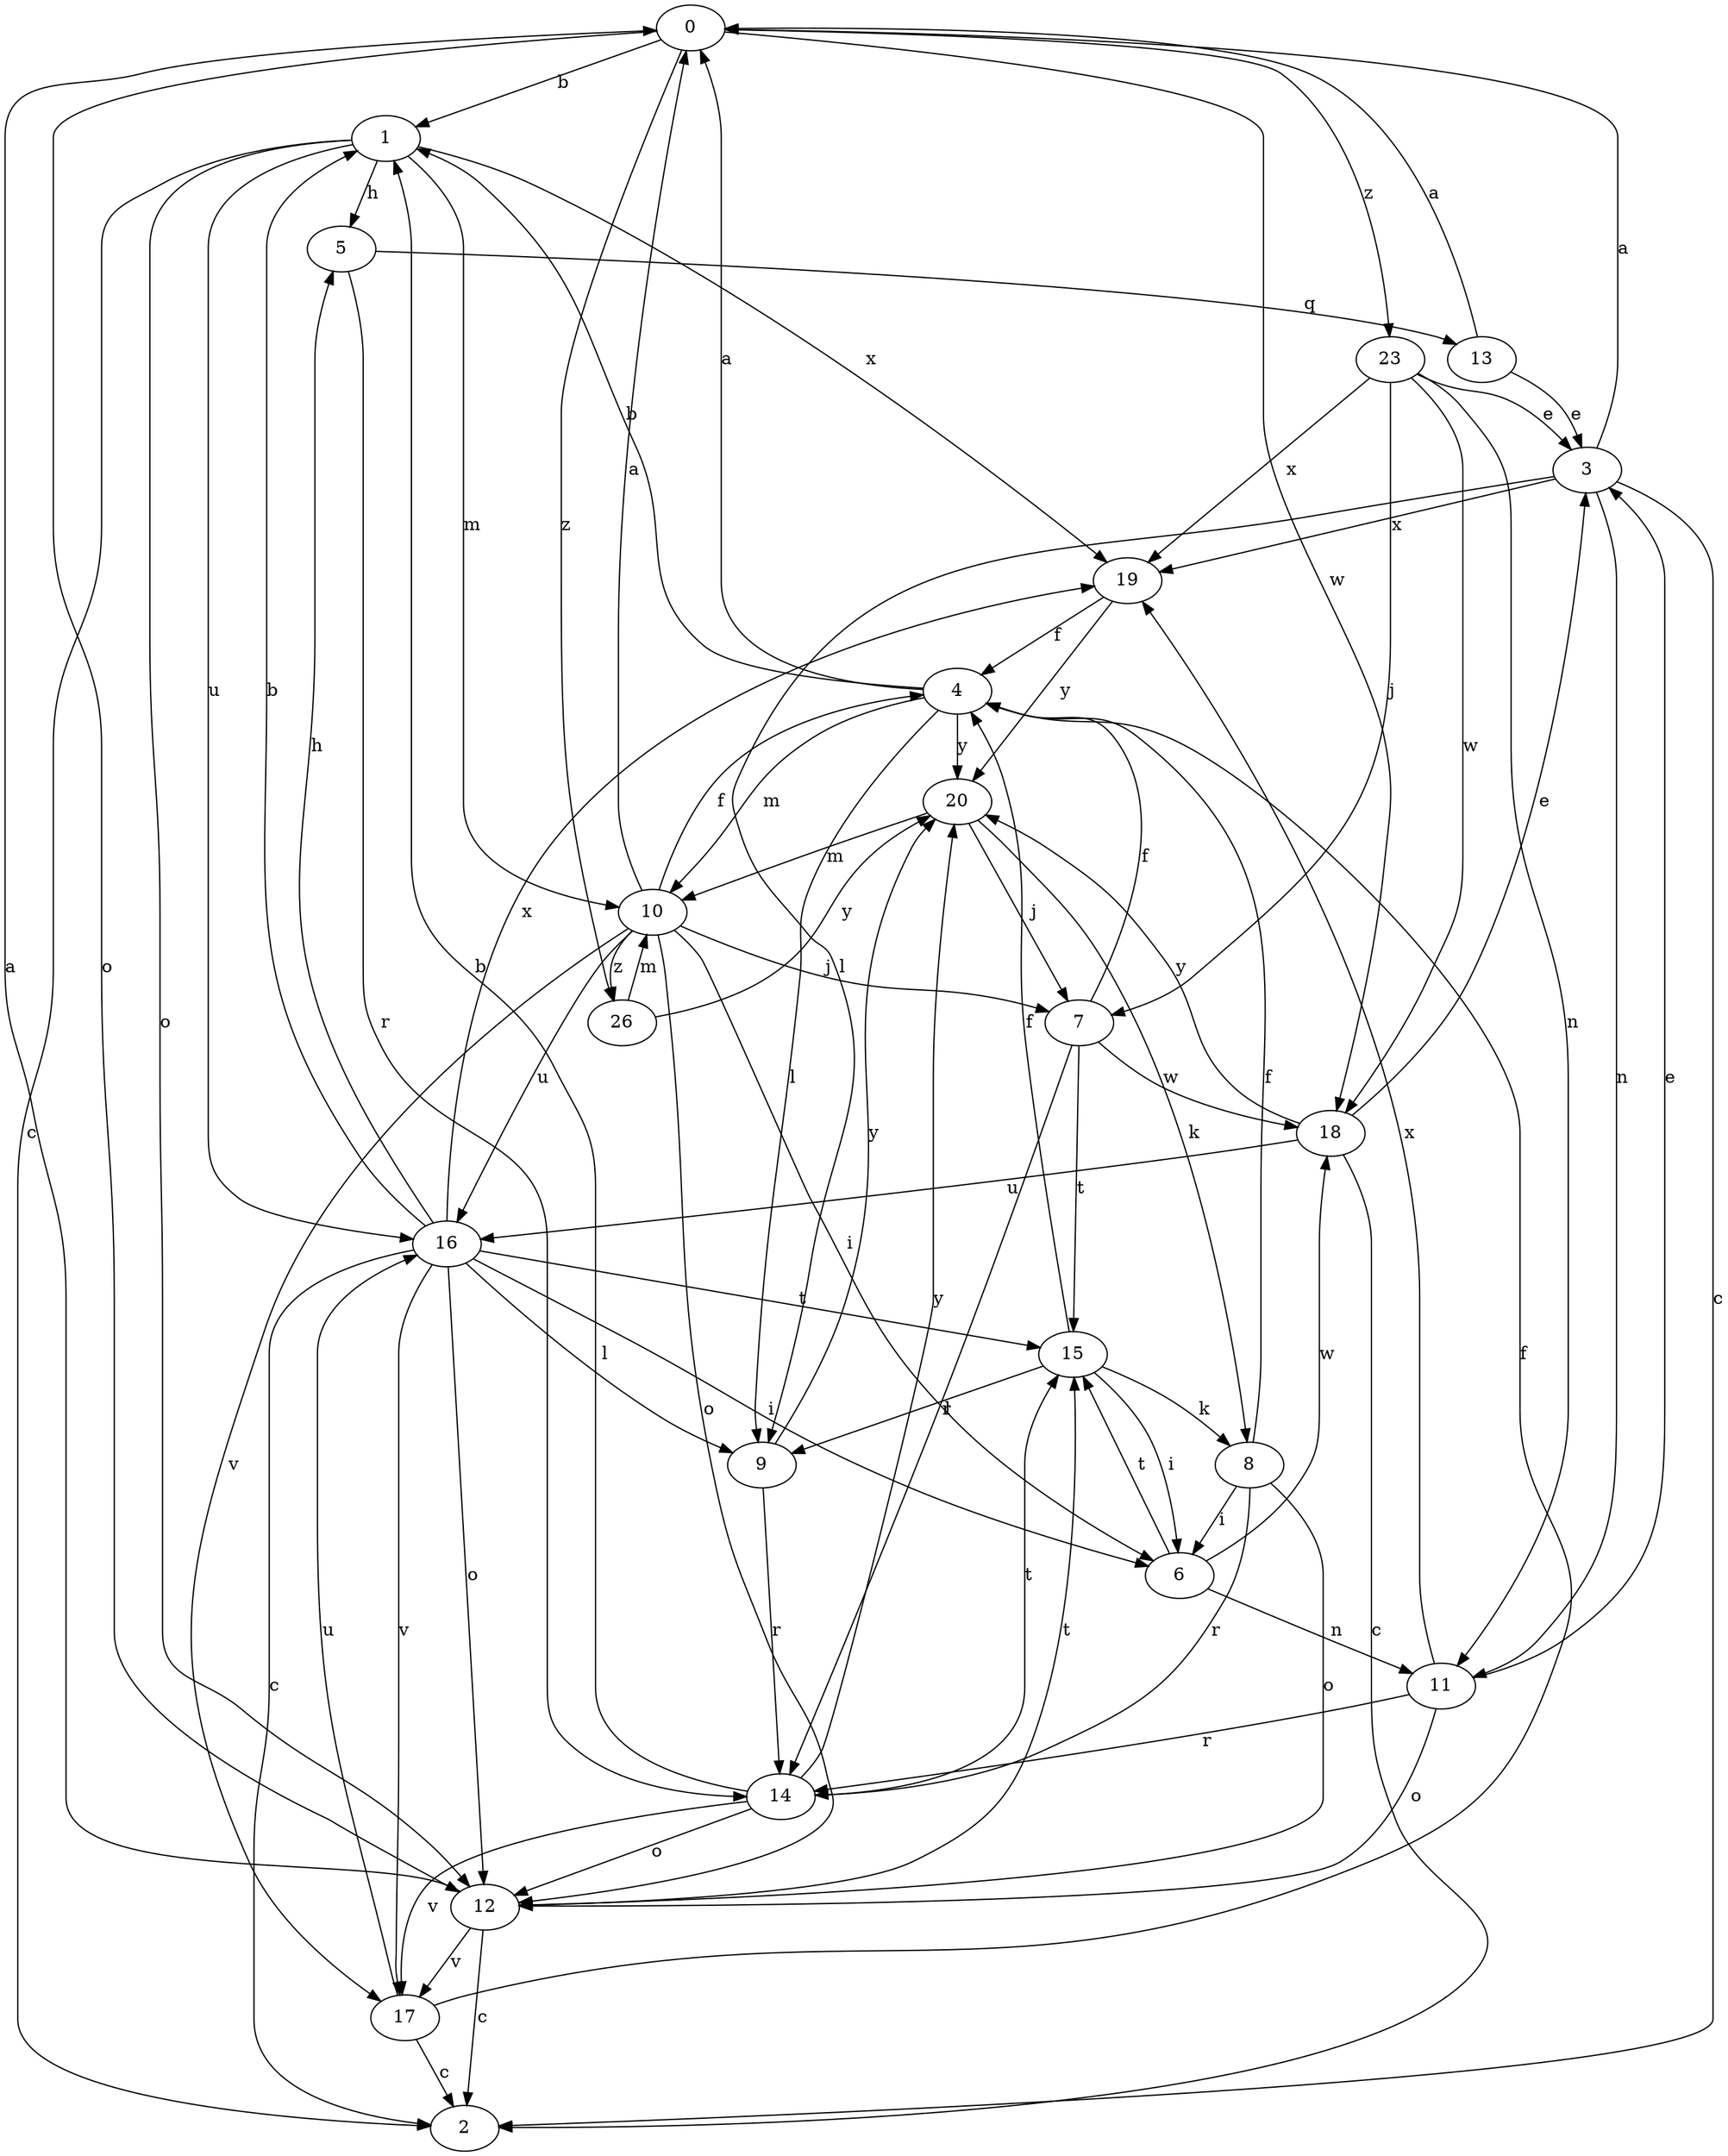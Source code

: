 strict digraph  {
0;
1;
2;
3;
4;
5;
6;
7;
8;
9;
10;
11;
12;
13;
14;
15;
16;
17;
18;
19;
20;
23;
26;
0 -> 1  [label=b];
0 -> 12  [label=o];
0 -> 18  [label=w];
0 -> 23  [label=z];
0 -> 26  [label=z];
1 -> 2  [label=c];
1 -> 5  [label=h];
1 -> 10  [label=m];
1 -> 12  [label=o];
1 -> 16  [label=u];
1 -> 19  [label=x];
3 -> 0  [label=a];
3 -> 2  [label=c];
3 -> 9  [label=l];
3 -> 11  [label=n];
3 -> 19  [label=x];
4 -> 0  [label=a];
4 -> 1  [label=b];
4 -> 9  [label=l];
4 -> 10  [label=m];
4 -> 20  [label=y];
5 -> 13  [label=q];
5 -> 14  [label=r];
6 -> 11  [label=n];
6 -> 15  [label=t];
6 -> 18  [label=w];
7 -> 4  [label=f];
7 -> 14  [label=r];
7 -> 15  [label=t];
7 -> 18  [label=w];
8 -> 4  [label=f];
8 -> 6  [label=i];
8 -> 12  [label=o];
8 -> 14  [label=r];
9 -> 14  [label=r];
9 -> 20  [label=y];
10 -> 0  [label=a];
10 -> 4  [label=f];
10 -> 6  [label=i];
10 -> 7  [label=j];
10 -> 12  [label=o];
10 -> 16  [label=u];
10 -> 17  [label=v];
10 -> 26  [label=z];
11 -> 3  [label=e];
11 -> 12  [label=o];
11 -> 14  [label=r];
11 -> 19  [label=x];
12 -> 0  [label=a];
12 -> 2  [label=c];
12 -> 15  [label=t];
12 -> 17  [label=v];
13 -> 0  [label=a];
13 -> 3  [label=e];
14 -> 1  [label=b];
14 -> 12  [label=o];
14 -> 15  [label=t];
14 -> 17  [label=v];
14 -> 20  [label=y];
15 -> 4  [label=f];
15 -> 6  [label=i];
15 -> 8  [label=k];
15 -> 9  [label=l];
16 -> 1  [label=b];
16 -> 2  [label=c];
16 -> 5  [label=h];
16 -> 6  [label=i];
16 -> 9  [label=l];
16 -> 12  [label=o];
16 -> 15  [label=t];
16 -> 17  [label=v];
16 -> 19  [label=x];
17 -> 2  [label=c];
17 -> 4  [label=f];
17 -> 16  [label=u];
18 -> 2  [label=c];
18 -> 3  [label=e];
18 -> 16  [label=u];
18 -> 20  [label=y];
19 -> 4  [label=f];
19 -> 20  [label=y];
20 -> 7  [label=j];
20 -> 8  [label=k];
20 -> 10  [label=m];
23 -> 3  [label=e];
23 -> 7  [label=j];
23 -> 11  [label=n];
23 -> 18  [label=w];
23 -> 19  [label=x];
26 -> 10  [label=m];
26 -> 20  [label=y];
}
